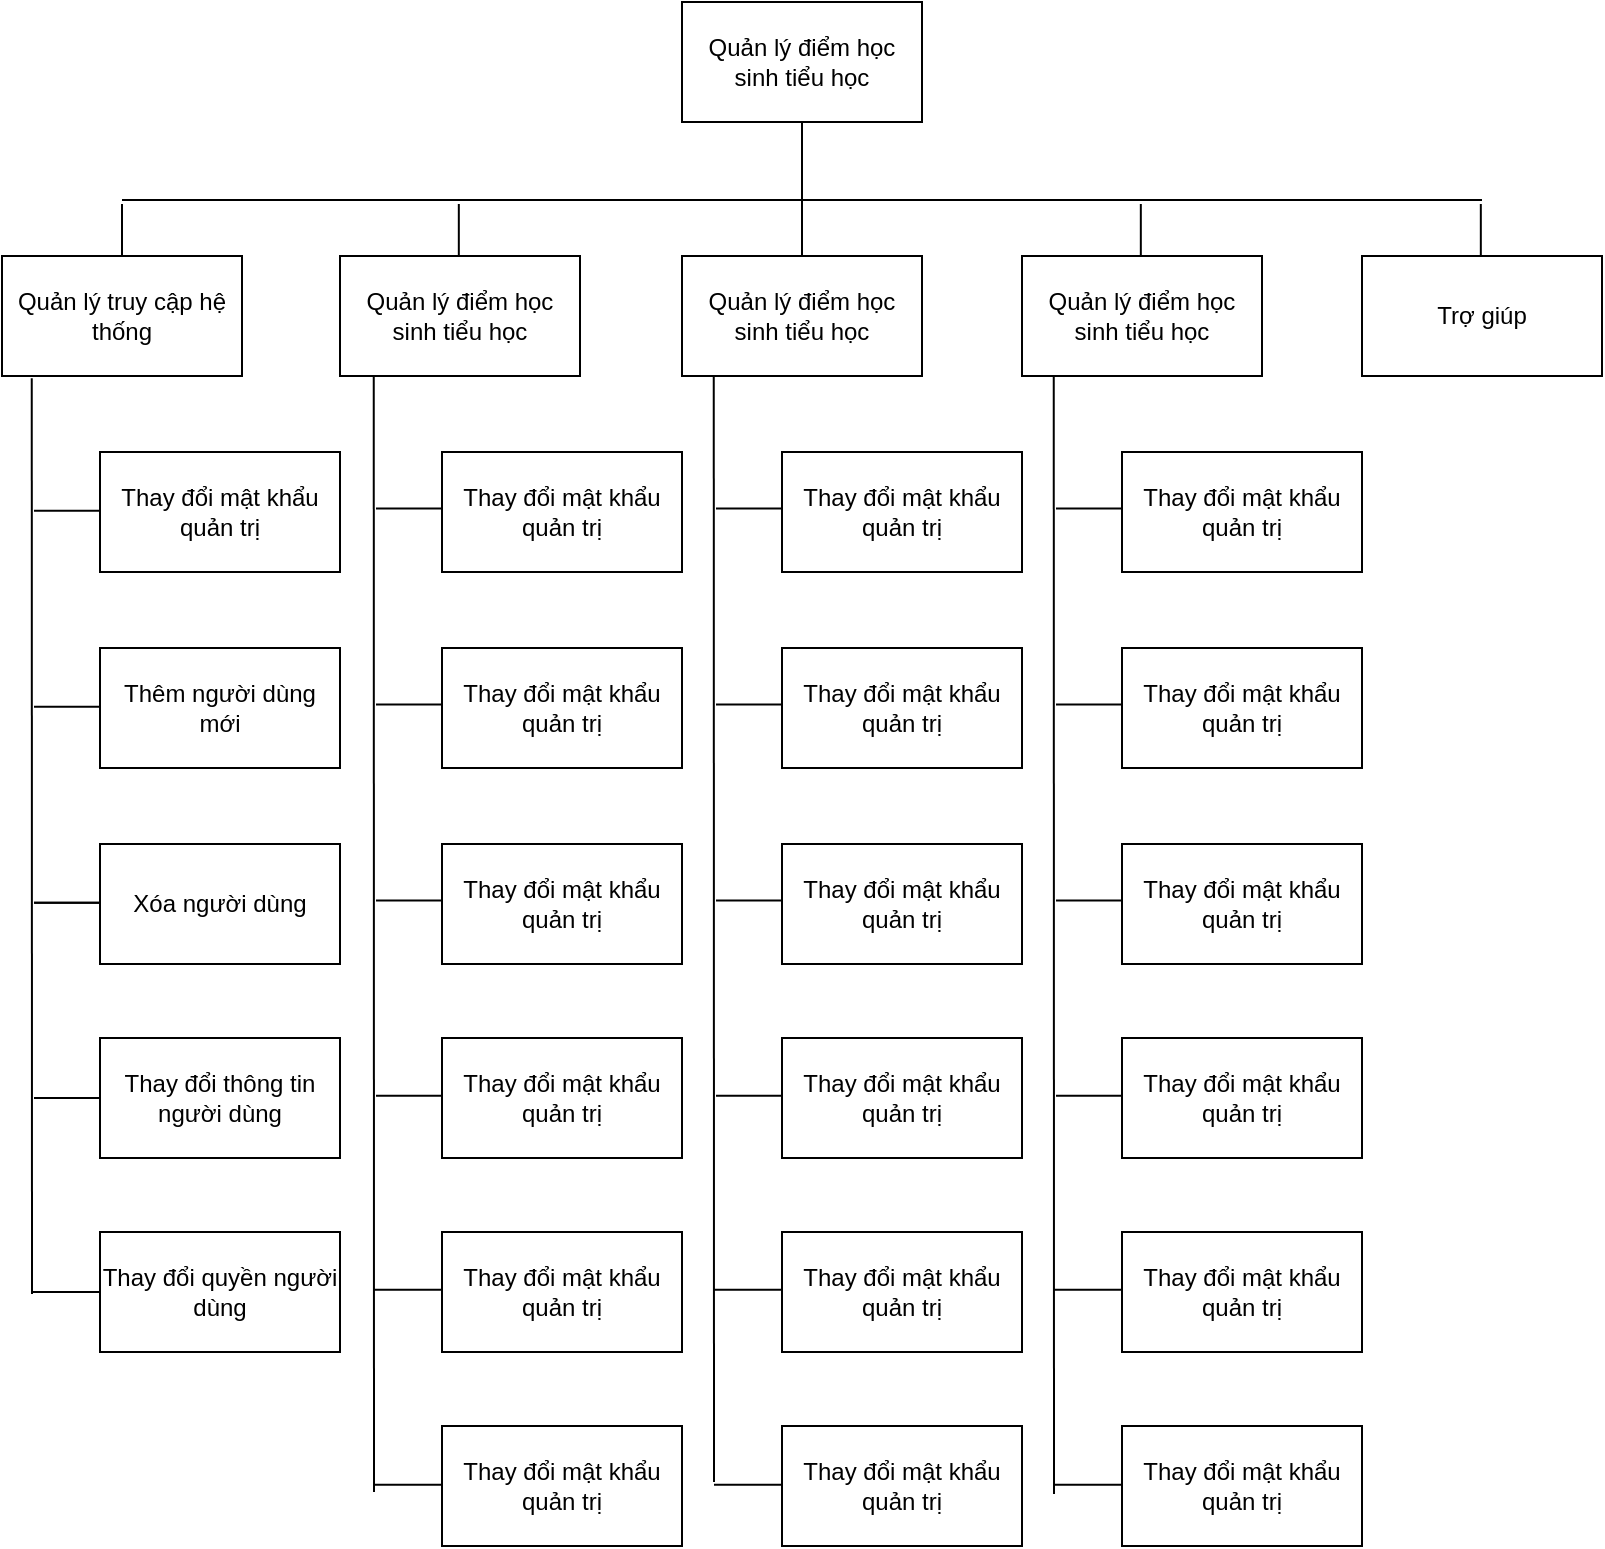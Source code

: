 <mxfile version="14.6.6" type="github">
  <diagram id="7ANIOUn_krvU9Xedr7yc" name="Page-1">
    <mxGraphModel dx="959" dy="580" grid="0" gridSize="10" guides="1" tooltips="1" connect="1" arrows="1" fold="1" page="1" pageScale="1" pageWidth="850" pageHeight="1100" background="#ffffff" math="0" shadow="0">
      <root>
        <mxCell id="0" />
        <mxCell id="1" parent="0" />
        <mxCell id="ftb0WjT8zHPhlksNMME--1" value="Quản lý điểm học sinh tiểu học" style="rounded=0;whiteSpace=wrap;html=1;" vertex="1" parent="1">
          <mxGeometry x="365" y="46" width="120" height="60" as="geometry" />
        </mxCell>
        <mxCell id="ftb0WjT8zHPhlksNMME--2" value="Quản lý truy cập hệ thống" style="rounded=0;whiteSpace=wrap;html=1;" vertex="1" parent="1">
          <mxGeometry x="25" y="173" width="120" height="60" as="geometry" />
        </mxCell>
        <mxCell id="ftb0WjT8zHPhlksNMME--3" value="Quản lý điểm học sinh tiểu học" style="rounded=0;whiteSpace=wrap;html=1;" vertex="1" parent="1">
          <mxGeometry x="194" y="173" width="120" height="60" as="geometry" />
        </mxCell>
        <mxCell id="ftb0WjT8zHPhlksNMME--4" value="Quản lý điểm học sinh tiểu học" style="rounded=0;whiteSpace=wrap;html=1;" vertex="1" parent="1">
          <mxGeometry x="365" y="173" width="120" height="60" as="geometry" />
        </mxCell>
        <mxCell id="ftb0WjT8zHPhlksNMME--5" value="Quản lý điểm học sinh tiểu học" style="rounded=0;whiteSpace=wrap;html=1;" vertex="1" parent="1">
          <mxGeometry x="535" y="173" width="120" height="60" as="geometry" />
        </mxCell>
        <mxCell id="ftb0WjT8zHPhlksNMME--6" value="Trợ giúp" style="rounded=0;whiteSpace=wrap;html=1;" vertex="1" parent="1">
          <mxGeometry x="705" y="173" width="120" height="60" as="geometry" />
        </mxCell>
        <mxCell id="ftb0WjT8zHPhlksNMME--7" value="Thay đổi mật khẩu quản trị" style="rounded=0;whiteSpace=wrap;html=1;" vertex="1" parent="1">
          <mxGeometry x="74" y="271" width="120" height="60" as="geometry" />
        </mxCell>
        <mxCell id="ftb0WjT8zHPhlksNMME--8" value="Thêm người dùng mới" style="rounded=0;whiteSpace=wrap;html=1;" vertex="1" parent="1">
          <mxGeometry x="74" y="369" width="120" height="60" as="geometry" />
        </mxCell>
        <mxCell id="ftb0WjT8zHPhlksNMME--9" value="Xóa người dùng" style="rounded=0;whiteSpace=wrap;html=1;" vertex="1" parent="1">
          <mxGeometry x="74" y="467" width="120" height="60" as="geometry" />
        </mxCell>
        <mxCell id="ftb0WjT8zHPhlksNMME--10" value="Thay đổi thông tin người dùng" style="rounded=0;whiteSpace=wrap;html=1;" vertex="1" parent="1">
          <mxGeometry x="74" y="564" width="120" height="60" as="geometry" />
        </mxCell>
        <mxCell id="ftb0WjT8zHPhlksNMME--11" value="Thay đổi quyền người dùng" style="rounded=0;whiteSpace=wrap;html=1;" vertex="1" parent="1">
          <mxGeometry x="74" y="661" width="120" height="60" as="geometry" />
        </mxCell>
        <mxCell id="ftb0WjT8zHPhlksNMME--12" value="" style="endArrow=none;html=1;entryX=0.5;entryY=1;entryDx=0;entryDy=0;exitX=0.5;exitY=0;exitDx=0;exitDy=0;" edge="1" parent="1" source="ftb0WjT8zHPhlksNMME--4" target="ftb0WjT8zHPhlksNMME--1">
          <mxGeometry width="50" height="50" relative="1" as="geometry">
            <mxPoint x="412" y="369" as="sourcePoint" />
            <mxPoint x="462" y="319" as="targetPoint" />
          </mxGeometry>
        </mxCell>
        <mxCell id="ftb0WjT8zHPhlksNMME--17" value="" style="endArrow=none;html=1;entryX=0.124;entryY=1.019;entryDx=0;entryDy=0;entryPerimeter=0;" edge="1" parent="1" target="ftb0WjT8zHPhlksNMME--2">
          <mxGeometry width="50" height="50" relative="1" as="geometry">
            <mxPoint x="40" y="692" as="sourcePoint" />
            <mxPoint x="462" y="444" as="targetPoint" />
          </mxGeometry>
        </mxCell>
        <mxCell id="ftb0WjT8zHPhlksNMME--18" value="" style="endArrow=none;html=1;exitX=0;exitY=0.5;exitDx=0;exitDy=0;" edge="1" parent="1" source="ftb0WjT8zHPhlksNMME--11">
          <mxGeometry width="50" height="50" relative="1" as="geometry">
            <mxPoint x="412" y="619" as="sourcePoint" />
            <mxPoint x="40" y="691" as="targetPoint" />
          </mxGeometry>
        </mxCell>
        <mxCell id="ftb0WjT8zHPhlksNMME--19" value="" style="endArrow=none;html=1;exitX=0;exitY=0.5;exitDx=0;exitDy=0;" edge="1" parent="1" source="ftb0WjT8zHPhlksNMME--10">
          <mxGeometry width="50" height="50" relative="1" as="geometry">
            <mxPoint x="412" y="619" as="sourcePoint" />
            <mxPoint x="41" y="594" as="targetPoint" />
          </mxGeometry>
        </mxCell>
        <mxCell id="ftb0WjT8zHPhlksNMME--20" value="" style="endArrow=none;html=1;exitX=0;exitY=0.5;exitDx=0;exitDy=0;" edge="1" parent="1">
          <mxGeometry width="50" height="50" relative="1" as="geometry">
            <mxPoint x="74" y="496.41" as="sourcePoint" />
            <mxPoint x="41" y="496.41" as="targetPoint" />
          </mxGeometry>
        </mxCell>
        <mxCell id="ftb0WjT8zHPhlksNMME--21" value="" style="endArrow=none;html=1;exitX=0;exitY=0.5;exitDx=0;exitDy=0;" edge="1" parent="1">
          <mxGeometry width="50" height="50" relative="1" as="geometry">
            <mxPoint x="74" y="496.41" as="sourcePoint" />
            <mxPoint x="41" y="496.41" as="targetPoint" />
          </mxGeometry>
        </mxCell>
        <mxCell id="ftb0WjT8zHPhlksNMME--22" value="" style="endArrow=none;html=1;exitX=0;exitY=0.5;exitDx=0;exitDy=0;" edge="1" parent="1">
          <mxGeometry width="50" height="50" relative="1" as="geometry">
            <mxPoint x="74" y="398.41" as="sourcePoint" />
            <mxPoint x="41" y="398.41" as="targetPoint" />
          </mxGeometry>
        </mxCell>
        <mxCell id="ftb0WjT8zHPhlksNMME--23" value="" style="endArrow=none;html=1;exitX=0;exitY=0.5;exitDx=0;exitDy=0;" edge="1" parent="1">
          <mxGeometry width="50" height="50" relative="1" as="geometry">
            <mxPoint x="74" y="300.41" as="sourcePoint" />
            <mxPoint x="41" y="300.41" as="targetPoint" />
          </mxGeometry>
        </mxCell>
        <mxCell id="ftb0WjT8zHPhlksNMME--24" value="" style="endArrow=none;html=1;" edge="1" parent="1">
          <mxGeometry width="50" height="50" relative="1" as="geometry">
            <mxPoint x="85" y="145" as="sourcePoint" />
            <mxPoint x="765" y="145" as="targetPoint" />
          </mxGeometry>
        </mxCell>
        <mxCell id="ftb0WjT8zHPhlksNMME--25" value="" style="endArrow=none;html=1;exitX=0.5;exitY=0;exitDx=0;exitDy=0;" edge="1" parent="1" source="ftb0WjT8zHPhlksNMME--2">
          <mxGeometry width="50" height="50" relative="1" as="geometry">
            <mxPoint x="412" y="307" as="sourcePoint" />
            <mxPoint x="85" y="147" as="targetPoint" />
          </mxGeometry>
        </mxCell>
        <mxCell id="ftb0WjT8zHPhlksNMME--26" value="" style="endArrow=none;html=1;exitX=0.5;exitY=0;exitDx=0;exitDy=0;" edge="1" parent="1">
          <mxGeometry width="50" height="50" relative="1" as="geometry">
            <mxPoint x="253.41" y="173" as="sourcePoint" />
            <mxPoint x="253.41" y="147.0" as="targetPoint" />
          </mxGeometry>
        </mxCell>
        <mxCell id="ftb0WjT8zHPhlksNMME--27" value="" style="endArrow=none;html=1;exitX=0.5;exitY=0;exitDx=0;exitDy=0;" edge="1" parent="1">
          <mxGeometry width="50" height="50" relative="1" as="geometry">
            <mxPoint x="594.41" y="173" as="sourcePoint" />
            <mxPoint x="594.41" y="147.0" as="targetPoint" />
          </mxGeometry>
        </mxCell>
        <mxCell id="ftb0WjT8zHPhlksNMME--28" value="" style="endArrow=none;html=1;exitX=0.5;exitY=0;exitDx=0;exitDy=0;" edge="1" parent="1">
          <mxGeometry width="50" height="50" relative="1" as="geometry">
            <mxPoint x="764.41" y="173" as="sourcePoint" />
            <mxPoint x="764.41" y="147.0" as="targetPoint" />
          </mxGeometry>
        </mxCell>
        <mxCell id="ftb0WjT8zHPhlksNMME--29" value="Thay đổi mật khẩu quản trị" style="rounded=0;whiteSpace=wrap;html=1;" vertex="1" parent="1">
          <mxGeometry x="245" y="271" width="120" height="60" as="geometry" />
        </mxCell>
        <mxCell id="ftb0WjT8zHPhlksNMME--30" value="Thay đổi mật khẩu quản trị" style="rounded=0;whiteSpace=wrap;html=1;" vertex="1" parent="1">
          <mxGeometry x="245" y="369" width="120" height="60" as="geometry" />
        </mxCell>
        <mxCell id="ftb0WjT8zHPhlksNMME--31" value="Thay đổi mật khẩu quản trị" style="rounded=0;whiteSpace=wrap;html=1;" vertex="1" parent="1">
          <mxGeometry x="245" y="467" width="120" height="60" as="geometry" />
        </mxCell>
        <mxCell id="ftb0WjT8zHPhlksNMME--32" value="Thay đổi mật khẩu quản trị" style="rounded=0;whiteSpace=wrap;html=1;" vertex="1" parent="1">
          <mxGeometry x="245" y="564" width="120" height="60" as="geometry" />
        </mxCell>
        <mxCell id="ftb0WjT8zHPhlksNMME--33" value="Thay đổi mật khẩu quản trị" style="rounded=0;whiteSpace=wrap;html=1;" vertex="1" parent="1">
          <mxGeometry x="245" y="661" width="120" height="60" as="geometry" />
        </mxCell>
        <mxCell id="ftb0WjT8zHPhlksNMME--34" value="Thay đổi mật khẩu quản trị" style="rounded=0;whiteSpace=wrap;html=1;" vertex="1" parent="1">
          <mxGeometry x="245" y="758" width="120" height="60" as="geometry" />
        </mxCell>
        <mxCell id="ftb0WjT8zHPhlksNMME--35" value="Thay đổi mật khẩu quản trị" style="rounded=0;whiteSpace=wrap;html=1;" vertex="1" parent="1">
          <mxGeometry x="415" y="271" width="120" height="60" as="geometry" />
        </mxCell>
        <mxCell id="ftb0WjT8zHPhlksNMME--36" value="Thay đổi mật khẩu quản trị" style="rounded=0;whiteSpace=wrap;html=1;" vertex="1" parent="1">
          <mxGeometry x="415" y="369" width="120" height="60" as="geometry" />
        </mxCell>
        <mxCell id="ftb0WjT8zHPhlksNMME--37" value="Thay đổi mật khẩu quản trị" style="rounded=0;whiteSpace=wrap;html=1;" vertex="1" parent="1">
          <mxGeometry x="415" y="467" width="120" height="60" as="geometry" />
        </mxCell>
        <mxCell id="ftb0WjT8zHPhlksNMME--38" value="Thay đổi mật khẩu quản trị" style="rounded=0;whiteSpace=wrap;html=1;" vertex="1" parent="1">
          <mxGeometry x="415" y="564" width="120" height="60" as="geometry" />
        </mxCell>
        <mxCell id="ftb0WjT8zHPhlksNMME--39" value="Thay đổi mật khẩu quản trị" style="rounded=0;whiteSpace=wrap;html=1;" vertex="1" parent="1">
          <mxGeometry x="415" y="661" width="120" height="60" as="geometry" />
        </mxCell>
        <mxCell id="ftb0WjT8zHPhlksNMME--40" value="Thay đổi mật khẩu quản trị" style="rounded=0;whiteSpace=wrap;html=1;" vertex="1" parent="1">
          <mxGeometry x="415" y="758" width="120" height="60" as="geometry" />
        </mxCell>
        <mxCell id="ftb0WjT8zHPhlksNMME--42" value="Thay đổi mật khẩu quản trị" style="rounded=0;whiteSpace=wrap;html=1;" vertex="1" parent="1">
          <mxGeometry x="585" y="271" width="120" height="60" as="geometry" />
        </mxCell>
        <mxCell id="ftb0WjT8zHPhlksNMME--43" value="Thay đổi mật khẩu quản trị" style="rounded=0;whiteSpace=wrap;html=1;" vertex="1" parent="1">
          <mxGeometry x="585" y="369" width="120" height="60" as="geometry" />
        </mxCell>
        <mxCell id="ftb0WjT8zHPhlksNMME--44" value="Thay đổi mật khẩu quản trị" style="rounded=0;whiteSpace=wrap;html=1;" vertex="1" parent="1">
          <mxGeometry x="585" y="467" width="120" height="60" as="geometry" />
        </mxCell>
        <mxCell id="ftb0WjT8zHPhlksNMME--45" value="Thay đổi mật khẩu quản trị" style="rounded=0;whiteSpace=wrap;html=1;" vertex="1" parent="1">
          <mxGeometry x="585" y="564" width="120" height="60" as="geometry" />
        </mxCell>
        <mxCell id="ftb0WjT8zHPhlksNMME--46" value="Thay đổi mật khẩu quản trị" style="rounded=0;whiteSpace=wrap;html=1;" vertex="1" parent="1">
          <mxGeometry x="585" y="661" width="120" height="60" as="geometry" />
        </mxCell>
        <mxCell id="ftb0WjT8zHPhlksNMME--47" value="Thay đổi mật khẩu quản trị" style="rounded=0;whiteSpace=wrap;html=1;" vertex="1" parent="1">
          <mxGeometry x="585" y="758" width="120" height="60" as="geometry" />
        </mxCell>
        <mxCell id="ftb0WjT8zHPhlksNMME--49" value="" style="endArrow=none;html=1;entryX=0.124;entryY=1.019;entryDx=0;entryDy=0;entryPerimeter=0;" edge="1" parent="1">
          <mxGeometry width="50" height="50" relative="1" as="geometry">
            <mxPoint x="211" y="791" as="sourcePoint" />
            <mxPoint x="210.88" y="233" as="targetPoint" />
          </mxGeometry>
        </mxCell>
        <mxCell id="ftb0WjT8zHPhlksNMME--50" value="" style="endArrow=none;html=1;exitX=0;exitY=0.5;exitDx=0;exitDy=0;" edge="1" parent="1">
          <mxGeometry width="50" height="50" relative="1" as="geometry">
            <mxPoint x="245" y="689.86" as="sourcePoint" />
            <mxPoint x="211" y="689.86" as="targetPoint" />
          </mxGeometry>
        </mxCell>
        <mxCell id="ftb0WjT8zHPhlksNMME--51" value="" style="endArrow=none;html=1;exitX=0;exitY=0.5;exitDx=0;exitDy=0;" edge="1" parent="1">
          <mxGeometry width="50" height="50" relative="1" as="geometry">
            <mxPoint x="245" y="592.86" as="sourcePoint" />
            <mxPoint x="212" y="592.86" as="targetPoint" />
          </mxGeometry>
        </mxCell>
        <mxCell id="ftb0WjT8zHPhlksNMME--52" value="" style="endArrow=none;html=1;exitX=0;exitY=0.5;exitDx=0;exitDy=0;" edge="1" parent="1">
          <mxGeometry width="50" height="50" relative="1" as="geometry">
            <mxPoint x="245" y="495.27" as="sourcePoint" />
            <mxPoint x="212" y="495.27" as="targetPoint" />
          </mxGeometry>
        </mxCell>
        <mxCell id="ftb0WjT8zHPhlksNMME--53" value="" style="endArrow=none;html=1;exitX=0;exitY=0.5;exitDx=0;exitDy=0;" edge="1" parent="1">
          <mxGeometry width="50" height="50" relative="1" as="geometry">
            <mxPoint x="245" y="397.27" as="sourcePoint" />
            <mxPoint x="212" y="397.27" as="targetPoint" />
          </mxGeometry>
        </mxCell>
        <mxCell id="ftb0WjT8zHPhlksNMME--54" value="" style="endArrow=none;html=1;exitX=0;exitY=0.5;exitDx=0;exitDy=0;" edge="1" parent="1">
          <mxGeometry width="50" height="50" relative="1" as="geometry">
            <mxPoint x="245" y="299.27" as="sourcePoint" />
            <mxPoint x="212" y="299.27" as="targetPoint" />
          </mxGeometry>
        </mxCell>
        <mxCell id="ftb0WjT8zHPhlksNMME--55" value="" style="endArrow=none;html=1;entryX=0.124;entryY=1.019;entryDx=0;entryDy=0;entryPerimeter=0;" edge="1" parent="1">
          <mxGeometry width="50" height="50" relative="1" as="geometry">
            <mxPoint x="381" y="786" as="sourcePoint" />
            <mxPoint x="380.88" y="233" as="targetPoint" />
          </mxGeometry>
        </mxCell>
        <mxCell id="ftb0WjT8zHPhlksNMME--56" value="" style="endArrow=none;html=1;exitX=0;exitY=0.5;exitDx=0;exitDy=0;" edge="1" parent="1">
          <mxGeometry width="50" height="50" relative="1" as="geometry">
            <mxPoint x="415" y="689.86" as="sourcePoint" />
            <mxPoint x="381" y="689.86" as="targetPoint" />
          </mxGeometry>
        </mxCell>
        <mxCell id="ftb0WjT8zHPhlksNMME--57" value="" style="endArrow=none;html=1;exitX=0;exitY=0.5;exitDx=0;exitDy=0;" edge="1" parent="1">
          <mxGeometry width="50" height="50" relative="1" as="geometry">
            <mxPoint x="415" y="592.86" as="sourcePoint" />
            <mxPoint x="382" y="592.86" as="targetPoint" />
          </mxGeometry>
        </mxCell>
        <mxCell id="ftb0WjT8zHPhlksNMME--58" value="" style="endArrow=none;html=1;exitX=0;exitY=0.5;exitDx=0;exitDy=0;" edge="1" parent="1">
          <mxGeometry width="50" height="50" relative="1" as="geometry">
            <mxPoint x="415" y="495.27" as="sourcePoint" />
            <mxPoint x="382" y="495.27" as="targetPoint" />
          </mxGeometry>
        </mxCell>
        <mxCell id="ftb0WjT8zHPhlksNMME--59" value="" style="endArrow=none;html=1;exitX=0;exitY=0.5;exitDx=0;exitDy=0;" edge="1" parent="1">
          <mxGeometry width="50" height="50" relative="1" as="geometry">
            <mxPoint x="415" y="397.27" as="sourcePoint" />
            <mxPoint x="382" y="397.27" as="targetPoint" />
          </mxGeometry>
        </mxCell>
        <mxCell id="ftb0WjT8zHPhlksNMME--60" value="" style="endArrow=none;html=1;exitX=0;exitY=0.5;exitDx=0;exitDy=0;" edge="1" parent="1">
          <mxGeometry width="50" height="50" relative="1" as="geometry">
            <mxPoint x="415" y="299.27" as="sourcePoint" />
            <mxPoint x="382" y="299.27" as="targetPoint" />
          </mxGeometry>
        </mxCell>
        <mxCell id="ftb0WjT8zHPhlksNMME--61" value="" style="endArrow=none;html=1;entryX=0.124;entryY=1.019;entryDx=0;entryDy=0;entryPerimeter=0;" edge="1" parent="1">
          <mxGeometry width="50" height="50" relative="1" as="geometry">
            <mxPoint x="551" y="792" as="sourcePoint" />
            <mxPoint x="550.88" y="233" as="targetPoint" />
          </mxGeometry>
        </mxCell>
        <mxCell id="ftb0WjT8zHPhlksNMME--62" value="" style="endArrow=none;html=1;exitX=0;exitY=0.5;exitDx=0;exitDy=0;" edge="1" parent="1">
          <mxGeometry width="50" height="50" relative="1" as="geometry">
            <mxPoint x="585" y="689.86" as="sourcePoint" />
            <mxPoint x="551" y="689.86" as="targetPoint" />
          </mxGeometry>
        </mxCell>
        <mxCell id="ftb0WjT8zHPhlksNMME--63" value="" style="endArrow=none;html=1;exitX=0;exitY=0.5;exitDx=0;exitDy=0;" edge="1" parent="1">
          <mxGeometry width="50" height="50" relative="1" as="geometry">
            <mxPoint x="585" y="592.86" as="sourcePoint" />
            <mxPoint x="552" y="592.86" as="targetPoint" />
          </mxGeometry>
        </mxCell>
        <mxCell id="ftb0WjT8zHPhlksNMME--64" value="" style="endArrow=none;html=1;exitX=0;exitY=0.5;exitDx=0;exitDy=0;" edge="1" parent="1">
          <mxGeometry width="50" height="50" relative="1" as="geometry">
            <mxPoint x="585" y="495.27" as="sourcePoint" />
            <mxPoint x="552" y="495.27" as="targetPoint" />
          </mxGeometry>
        </mxCell>
        <mxCell id="ftb0WjT8zHPhlksNMME--65" value="" style="endArrow=none;html=1;exitX=0;exitY=0.5;exitDx=0;exitDy=0;" edge="1" parent="1">
          <mxGeometry width="50" height="50" relative="1" as="geometry">
            <mxPoint x="585" y="397.27" as="sourcePoint" />
            <mxPoint x="552" y="397.27" as="targetPoint" />
          </mxGeometry>
        </mxCell>
        <mxCell id="ftb0WjT8zHPhlksNMME--66" value="" style="endArrow=none;html=1;exitX=0;exitY=0.5;exitDx=0;exitDy=0;" edge="1" parent="1">
          <mxGeometry width="50" height="50" relative="1" as="geometry">
            <mxPoint x="585" y="299.27" as="sourcePoint" />
            <mxPoint x="552" y="299.27" as="targetPoint" />
          </mxGeometry>
        </mxCell>
        <mxCell id="ftb0WjT8zHPhlksNMME--68" value="" style="endArrow=none;html=1;exitX=0;exitY=0.5;exitDx=0;exitDy=0;" edge="1" parent="1">
          <mxGeometry width="50" height="50" relative="1" as="geometry">
            <mxPoint x="245" y="787.41" as="sourcePoint" />
            <mxPoint x="211" y="787.41" as="targetPoint" />
          </mxGeometry>
        </mxCell>
        <mxCell id="ftb0WjT8zHPhlksNMME--69" value="" style="endArrow=none;html=1;exitX=0;exitY=0.5;exitDx=0;exitDy=0;" edge="1" parent="1">
          <mxGeometry width="50" height="50" relative="1" as="geometry">
            <mxPoint x="415" y="787.41" as="sourcePoint" />
            <mxPoint x="381" y="787.41" as="targetPoint" />
          </mxGeometry>
        </mxCell>
        <mxCell id="ftb0WjT8zHPhlksNMME--70" value="" style="endArrow=none;html=1;exitX=0;exitY=0.5;exitDx=0;exitDy=0;" edge="1" parent="1">
          <mxGeometry width="50" height="50" relative="1" as="geometry">
            <mxPoint x="585" y="787.41" as="sourcePoint" />
            <mxPoint x="551" y="787.41" as="targetPoint" />
          </mxGeometry>
        </mxCell>
      </root>
    </mxGraphModel>
  </diagram>
</mxfile>
